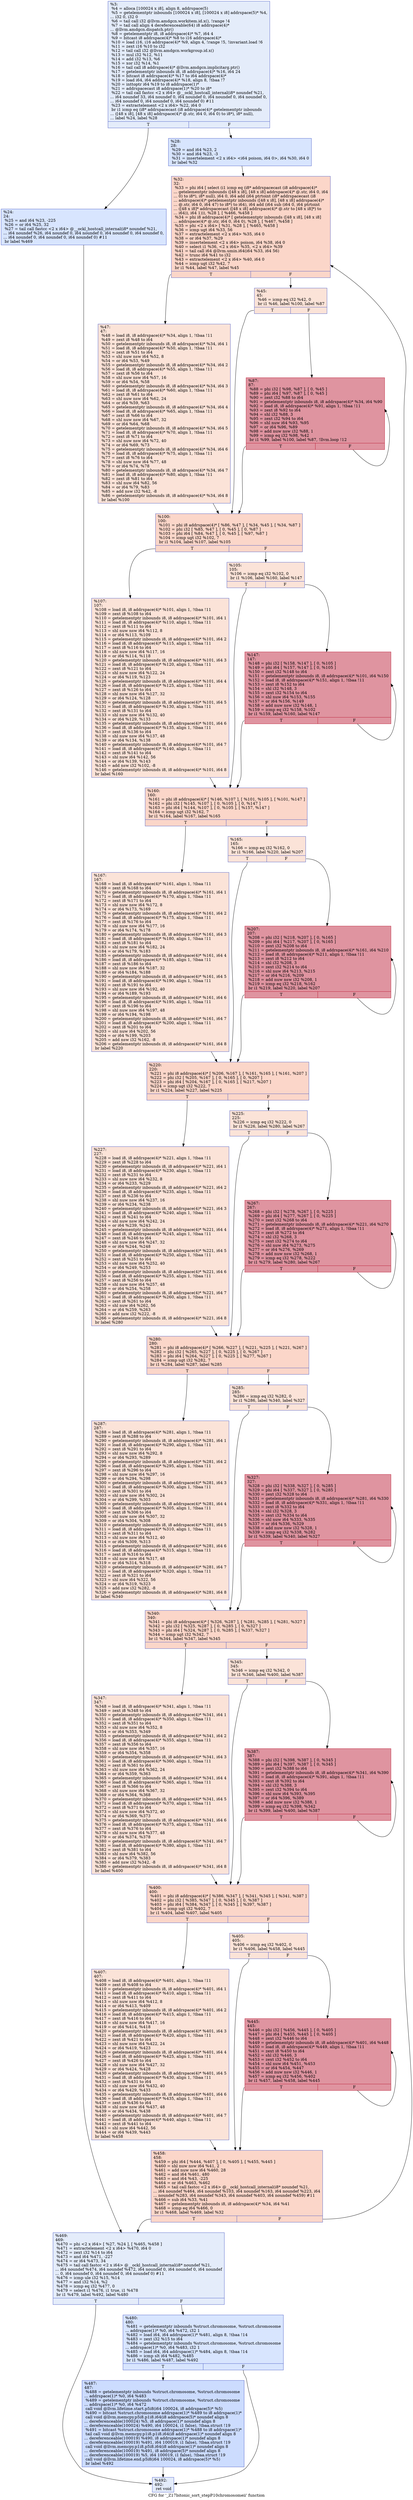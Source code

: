 digraph "CFG for '_Z17bitonic_sort_stepP10chromosomeii' function" {
	label="CFG for '_Z17bitonic_sort_stepP10chromosomeii' function";

	Node0x481e3d0 [shape=record,color="#3d50c3ff", style=filled, fillcolor="#c1d4f470",label="{%3:\l  %4 = alloca [100024 x i8], align 8, addrspace(5)\l  %5 = getelementptr inbounds [100024 x i8], [100024 x i8] addrspace(5)* %4,\l... i32 0, i32 0\l  %6 = tail call i32 @llvm.amdgcn.workitem.id.x(), !range !4\l  %7 = tail call align 4 dereferenceable(64) i8 addrspace(4)*\l... @llvm.amdgcn.dispatch.ptr()\l  %8 = getelementptr i8, i8 addrspace(4)* %7, i64 4\l  %9 = bitcast i8 addrspace(4)* %8 to i16 addrspace(4)*\l  %10 = load i16, i16 addrspace(4)* %9, align 4, !range !5, !invariant.load !6\l  %11 = zext i16 %10 to i32\l  %12 = tail call i32 @llvm.amdgcn.workgroup.id.x()\l  %13 = mul i32 %12, %11\l  %14 = add i32 %13, %6\l  %15 = xor i32 %14, %1\l  %16 = tail call i8 addrspace(4)* @llvm.amdgcn.implicitarg.ptr()\l  %17 = getelementptr inbounds i8, i8 addrspace(4)* %16, i64 24\l  %18 = bitcast i8 addrspace(4)* %17 to i64 addrspace(4)*\l  %19 = load i64, i64 addrspace(4)* %18, align 8, !tbaa !7\l  %20 = inttoptr i64 %19 to i8 addrspace(1)*\l  %21 = addrspacecast i8 addrspace(1)* %20 to i8*\l  %22 = tail call fastcc \<2 x i64\> @__ockl_hostcall_internal(i8* noundef %21,\l... i64 noundef 33, i64 noundef 0, i64 noundef 0, i64 noundef 0, i64 noundef 0,\l... i64 noundef 0, i64 noundef 0, i64 noundef 0) #11\l  %23 = extractelement \<2 x i64\> %22, i64 0\l  br i1 icmp eq (i8* addrspacecast (i8 addrspace(4)* getelementptr inbounds\l... ([48 x i8], [48 x i8] addrspace(4)* @.str, i64 0, i64 0) to i8*), i8* null),\l... label %24, label %28\l|{<s0>T|<s1>F}}"];
	Node0x481e3d0:s0 -> Node0x4821330;
	Node0x481e3d0:s1 -> Node0x4821d20;
	Node0x4821330 [shape=record,color="#3d50c3ff", style=filled, fillcolor="#a7c5fe70",label="{%24:\l24:                                               \l  %25 = and i64 %23, -225\l  %26 = or i64 %25, 32\l  %27 = tail call fastcc \<2 x i64\> @__ockl_hostcall_internal(i8* noundef %21,\l... i64 noundef %26, i64 noundef 0, i64 noundef 0, i64 noundef 0, i64 noundef 0,\l... i64 noundef 0, i64 noundef 0, i64 noundef 0) #11\l  br label %469\l}"];
	Node0x4821330 -> Node0x4821fe0;
	Node0x4821d20 [shape=record,color="#3d50c3ff", style=filled, fillcolor="#a7c5fe70",label="{%28:\l28:                                               \l  %29 = and i64 %23, 2\l  %30 = and i64 %23, -3\l  %31 = insertelement \<2 x i64\> \<i64 poison, i64 0\>, i64 %30, i64 0\l  br label %32\l}"];
	Node0x4821d20 -> Node0x4822b80;
	Node0x4822b80 [shape=record,color="#3d50c3ff", style=filled, fillcolor="#f6a38570",label="{%32:\l32:                                               \l  %33 = phi i64 [ select (i1 icmp eq (i8* addrspacecast (i8 addrspace(4)*\l... getelementptr inbounds ([48 x i8], [48 x i8] addrspace(4)* @.str, i64 0, i64\l... 0) to i8*), i8* null), i64 0, i64 add (i64 ptrtoint (i8* addrspacecast (i8\l... addrspace(4)* getelementptr inbounds ([48 x i8], [48 x i8] addrspace(4)*\l... @.str, i64 0, i64 47) to i8*) to i64), i64 add (i64 sub (i64 0, i64 ptrtoint\l... ([48 x i8]* addrspacecast ([48 x i8] addrspace(4)* @.str to [48 x i8]*) to\l... i64)), i64 1))), %28 ], [ %466, %458 ]\l  %34 = phi i8 addrspace(4)* [ getelementptr inbounds ([48 x i8], [48 x i8]\l... addrspace(4)* @.str, i64 0, i64 0), %28 ], [ %467, %458 ]\l  %35 = phi \<2 x i64\> [ %31, %28 ], [ %465, %458 ]\l  %36 = icmp ugt i64 %33, 56\l  %37 = extractelement \<2 x i64\> %35, i64 0\l  %38 = or i64 %37, %29\l  %39 = insertelement \<2 x i64\> poison, i64 %38, i64 0\l  %40 = select i1 %36, \<2 x i64\> %35, \<2 x i64\> %39\l  %41 = tail call i64 @llvm.umin.i64(i64 %33, i64 56)\l  %42 = trunc i64 %41 to i32\l  %43 = extractelement \<2 x i64\> %40, i64 0\l  %44 = icmp ugt i32 %42, 7\l  br i1 %44, label %47, label %45\l|{<s0>T|<s1>F}}"];
	Node0x4822b80:s0 -> Node0x4823bf0;
	Node0x4822b80:s1 -> Node0x4823c80;
	Node0x4823c80 [shape=record,color="#3d50c3ff", style=filled, fillcolor="#f6bfa670",label="{%45:\l45:                                               \l  %46 = icmp eq i32 %42, 0\l  br i1 %46, label %100, label %87\l|{<s0>T|<s1>F}}"];
	Node0x4823c80:s0 -> Node0x4823e50;
	Node0x4823c80:s1 -> Node0x4823ea0;
	Node0x4823bf0 [shape=record,color="#3d50c3ff", style=filled, fillcolor="#f6bfa670",label="{%47:\l47:                                               \l  %48 = load i8, i8 addrspace(4)* %34, align 1, !tbaa !11\l  %49 = zext i8 %48 to i64\l  %50 = getelementptr inbounds i8, i8 addrspace(4)* %34, i64 1\l  %51 = load i8, i8 addrspace(4)* %50, align 1, !tbaa !11\l  %52 = zext i8 %51 to i64\l  %53 = shl nuw nsw i64 %52, 8\l  %54 = or i64 %53, %49\l  %55 = getelementptr inbounds i8, i8 addrspace(4)* %34, i64 2\l  %56 = load i8, i8 addrspace(4)* %55, align 1, !tbaa !11\l  %57 = zext i8 %56 to i64\l  %58 = shl nuw nsw i64 %57, 16\l  %59 = or i64 %54, %58\l  %60 = getelementptr inbounds i8, i8 addrspace(4)* %34, i64 3\l  %61 = load i8, i8 addrspace(4)* %60, align 1, !tbaa !11\l  %62 = zext i8 %61 to i64\l  %63 = shl nuw nsw i64 %62, 24\l  %64 = or i64 %59, %63\l  %65 = getelementptr inbounds i8, i8 addrspace(4)* %34, i64 4\l  %66 = load i8, i8 addrspace(4)* %65, align 1, !tbaa !11\l  %67 = zext i8 %66 to i64\l  %68 = shl nuw nsw i64 %67, 32\l  %69 = or i64 %64, %68\l  %70 = getelementptr inbounds i8, i8 addrspace(4)* %34, i64 5\l  %71 = load i8, i8 addrspace(4)* %70, align 1, !tbaa !11\l  %72 = zext i8 %71 to i64\l  %73 = shl nuw nsw i64 %72, 40\l  %74 = or i64 %69, %73\l  %75 = getelementptr inbounds i8, i8 addrspace(4)* %34, i64 6\l  %76 = load i8, i8 addrspace(4)* %75, align 1, !tbaa !11\l  %77 = zext i8 %76 to i64\l  %78 = shl nuw nsw i64 %77, 48\l  %79 = or i64 %74, %78\l  %80 = getelementptr inbounds i8, i8 addrspace(4)* %34, i64 7\l  %81 = load i8, i8 addrspace(4)* %80, align 1, !tbaa !11\l  %82 = zext i8 %81 to i64\l  %83 = shl nuw i64 %82, 56\l  %84 = or i64 %79, %83\l  %85 = add nsw i32 %42, -8\l  %86 = getelementptr inbounds i8, i8 addrspace(4)* %34, i64 8\l  br label %100\l}"];
	Node0x4823bf0 -> Node0x4823e50;
	Node0x4823ea0 [shape=record,color="#b70d28ff", style=filled, fillcolor="#b70d2870",label="{%87:\l87:                                               \l  %88 = phi i32 [ %98, %87 ], [ 0, %45 ]\l  %89 = phi i64 [ %97, %87 ], [ 0, %45 ]\l  %90 = zext i32 %88 to i64\l  %91 = getelementptr inbounds i8, i8 addrspace(4)* %34, i64 %90\l  %92 = load i8, i8 addrspace(4)* %91, align 1, !tbaa !11\l  %93 = zext i8 %92 to i64\l  %94 = shl i32 %88, 3\l  %95 = zext i32 %94 to i64\l  %96 = shl nuw i64 %93, %95\l  %97 = or i64 %96, %89\l  %98 = add nuw nsw i32 %88, 1\l  %99 = icmp eq i32 %98, %42\l  br i1 %99, label %100, label %87, !llvm.loop !12\l|{<s0>T|<s1>F}}"];
	Node0x4823ea0:s0 -> Node0x4823e50;
	Node0x4823ea0:s1 -> Node0x4823ea0;
	Node0x4823e50 [shape=record,color="#3d50c3ff", style=filled, fillcolor="#f6a38570",label="{%100:\l100:                                              \l  %101 = phi i8 addrspace(4)* [ %86, %47 ], [ %34, %45 ], [ %34, %87 ]\l  %102 = phi i32 [ %85, %47 ], [ 0, %45 ], [ 0, %87 ]\l  %103 = phi i64 [ %84, %47 ], [ 0, %45 ], [ %97, %87 ]\l  %104 = icmp ugt i32 %102, 7\l  br i1 %104, label %107, label %105\l|{<s0>T|<s1>F}}"];
	Node0x4823e50:s0 -> Node0x4826b40;
	Node0x4823e50:s1 -> Node0x4826b90;
	Node0x4826b90 [shape=record,color="#3d50c3ff", style=filled, fillcolor="#f6bfa670",label="{%105:\l105:                                              \l  %106 = icmp eq i32 %102, 0\l  br i1 %106, label %160, label %147\l|{<s0>T|<s1>F}}"];
	Node0x4826b90:s0 -> Node0x4826d60;
	Node0x4826b90:s1 -> Node0x4826db0;
	Node0x4826b40 [shape=record,color="#3d50c3ff", style=filled, fillcolor="#f6bfa670",label="{%107:\l107:                                              \l  %108 = load i8, i8 addrspace(4)* %101, align 1, !tbaa !11\l  %109 = zext i8 %108 to i64\l  %110 = getelementptr inbounds i8, i8 addrspace(4)* %101, i64 1\l  %111 = load i8, i8 addrspace(4)* %110, align 1, !tbaa !11\l  %112 = zext i8 %111 to i64\l  %113 = shl nuw nsw i64 %112, 8\l  %114 = or i64 %113, %109\l  %115 = getelementptr inbounds i8, i8 addrspace(4)* %101, i64 2\l  %116 = load i8, i8 addrspace(4)* %115, align 1, !tbaa !11\l  %117 = zext i8 %116 to i64\l  %118 = shl nuw nsw i64 %117, 16\l  %119 = or i64 %114, %118\l  %120 = getelementptr inbounds i8, i8 addrspace(4)* %101, i64 3\l  %121 = load i8, i8 addrspace(4)* %120, align 1, !tbaa !11\l  %122 = zext i8 %121 to i64\l  %123 = shl nuw nsw i64 %122, 24\l  %124 = or i64 %119, %123\l  %125 = getelementptr inbounds i8, i8 addrspace(4)* %101, i64 4\l  %126 = load i8, i8 addrspace(4)* %125, align 1, !tbaa !11\l  %127 = zext i8 %126 to i64\l  %128 = shl nuw nsw i64 %127, 32\l  %129 = or i64 %124, %128\l  %130 = getelementptr inbounds i8, i8 addrspace(4)* %101, i64 5\l  %131 = load i8, i8 addrspace(4)* %130, align 1, !tbaa !11\l  %132 = zext i8 %131 to i64\l  %133 = shl nuw nsw i64 %132, 40\l  %134 = or i64 %129, %133\l  %135 = getelementptr inbounds i8, i8 addrspace(4)* %101, i64 6\l  %136 = load i8, i8 addrspace(4)* %135, align 1, !tbaa !11\l  %137 = zext i8 %136 to i64\l  %138 = shl nuw nsw i64 %137, 48\l  %139 = or i64 %134, %138\l  %140 = getelementptr inbounds i8, i8 addrspace(4)* %101, i64 7\l  %141 = load i8, i8 addrspace(4)* %140, align 1, !tbaa !11\l  %142 = zext i8 %141 to i64\l  %143 = shl nuw i64 %142, 56\l  %144 = or i64 %139, %143\l  %145 = add nsw i32 %102, -8\l  %146 = getelementptr inbounds i8, i8 addrspace(4)* %101, i64 8\l  br label %160\l}"];
	Node0x4826b40 -> Node0x4826d60;
	Node0x4826db0 [shape=record,color="#b70d28ff", style=filled, fillcolor="#b70d2870",label="{%147:\l147:                                              \l  %148 = phi i32 [ %158, %147 ], [ 0, %105 ]\l  %149 = phi i64 [ %157, %147 ], [ 0, %105 ]\l  %150 = zext i32 %148 to i64\l  %151 = getelementptr inbounds i8, i8 addrspace(4)* %101, i64 %150\l  %152 = load i8, i8 addrspace(4)* %151, align 1, !tbaa !11\l  %153 = zext i8 %152 to i64\l  %154 = shl i32 %148, 3\l  %155 = zext i32 %154 to i64\l  %156 = shl nuw i64 %153, %155\l  %157 = or i64 %156, %149\l  %158 = add nuw nsw i32 %148, 1\l  %159 = icmp eq i32 %158, %102\l  br i1 %159, label %160, label %147\l|{<s0>T|<s1>F}}"];
	Node0x4826db0:s0 -> Node0x4826d60;
	Node0x4826db0:s1 -> Node0x4826db0;
	Node0x4826d60 [shape=record,color="#3d50c3ff", style=filled, fillcolor="#f6a38570",label="{%160:\l160:                                              \l  %161 = phi i8 addrspace(4)* [ %146, %107 ], [ %101, %105 ], [ %101, %147 ]\l  %162 = phi i32 [ %145, %107 ], [ 0, %105 ], [ 0, %147 ]\l  %163 = phi i64 [ %144, %107 ], [ 0, %105 ], [ %157, %147 ]\l  %164 = icmp ugt i32 %162, 7\l  br i1 %164, label %167, label %165\l|{<s0>T|<s1>F}}"];
	Node0x4826d60:s0 -> Node0x4829250;
	Node0x4826d60:s1 -> Node0x48292a0;
	Node0x48292a0 [shape=record,color="#3d50c3ff", style=filled, fillcolor="#f6bfa670",label="{%165:\l165:                                              \l  %166 = icmp eq i32 %162, 0\l  br i1 %166, label %220, label %207\l|{<s0>T|<s1>F}}"];
	Node0x48292a0:s0 -> Node0x4829430;
	Node0x48292a0:s1 -> Node0x4829480;
	Node0x4829250 [shape=record,color="#3d50c3ff", style=filled, fillcolor="#f6bfa670",label="{%167:\l167:                                              \l  %168 = load i8, i8 addrspace(4)* %161, align 1, !tbaa !11\l  %169 = zext i8 %168 to i64\l  %170 = getelementptr inbounds i8, i8 addrspace(4)* %161, i64 1\l  %171 = load i8, i8 addrspace(4)* %170, align 1, !tbaa !11\l  %172 = zext i8 %171 to i64\l  %173 = shl nuw nsw i64 %172, 8\l  %174 = or i64 %173, %169\l  %175 = getelementptr inbounds i8, i8 addrspace(4)* %161, i64 2\l  %176 = load i8, i8 addrspace(4)* %175, align 1, !tbaa !11\l  %177 = zext i8 %176 to i64\l  %178 = shl nuw nsw i64 %177, 16\l  %179 = or i64 %174, %178\l  %180 = getelementptr inbounds i8, i8 addrspace(4)* %161, i64 3\l  %181 = load i8, i8 addrspace(4)* %180, align 1, !tbaa !11\l  %182 = zext i8 %181 to i64\l  %183 = shl nuw nsw i64 %182, 24\l  %184 = or i64 %179, %183\l  %185 = getelementptr inbounds i8, i8 addrspace(4)* %161, i64 4\l  %186 = load i8, i8 addrspace(4)* %185, align 1, !tbaa !11\l  %187 = zext i8 %186 to i64\l  %188 = shl nuw nsw i64 %187, 32\l  %189 = or i64 %184, %188\l  %190 = getelementptr inbounds i8, i8 addrspace(4)* %161, i64 5\l  %191 = load i8, i8 addrspace(4)* %190, align 1, !tbaa !11\l  %192 = zext i8 %191 to i64\l  %193 = shl nuw nsw i64 %192, 40\l  %194 = or i64 %189, %193\l  %195 = getelementptr inbounds i8, i8 addrspace(4)* %161, i64 6\l  %196 = load i8, i8 addrspace(4)* %195, align 1, !tbaa !11\l  %197 = zext i8 %196 to i64\l  %198 = shl nuw nsw i64 %197, 48\l  %199 = or i64 %194, %198\l  %200 = getelementptr inbounds i8, i8 addrspace(4)* %161, i64 7\l  %201 = load i8, i8 addrspace(4)* %200, align 1, !tbaa !11\l  %202 = zext i8 %201 to i64\l  %203 = shl nuw i64 %202, 56\l  %204 = or i64 %199, %203\l  %205 = add nsw i32 %162, -8\l  %206 = getelementptr inbounds i8, i8 addrspace(4)* %161, i64 8\l  br label %220\l}"];
	Node0x4829250 -> Node0x4829430;
	Node0x4829480 [shape=record,color="#b70d28ff", style=filled, fillcolor="#b70d2870",label="{%207:\l207:                                              \l  %208 = phi i32 [ %218, %207 ], [ 0, %165 ]\l  %209 = phi i64 [ %217, %207 ], [ 0, %165 ]\l  %210 = zext i32 %208 to i64\l  %211 = getelementptr inbounds i8, i8 addrspace(4)* %161, i64 %210\l  %212 = load i8, i8 addrspace(4)* %211, align 1, !tbaa !11\l  %213 = zext i8 %212 to i64\l  %214 = shl i32 %208, 3\l  %215 = zext i32 %214 to i64\l  %216 = shl nuw i64 %213, %215\l  %217 = or i64 %216, %209\l  %218 = add nuw nsw i32 %208, 1\l  %219 = icmp eq i32 %218, %162\l  br i1 %219, label %220, label %207\l|{<s0>T|<s1>F}}"];
	Node0x4829480:s0 -> Node0x4829430;
	Node0x4829480:s1 -> Node0x4829480;
	Node0x4829430 [shape=record,color="#3d50c3ff", style=filled, fillcolor="#f6a38570",label="{%220:\l220:                                              \l  %221 = phi i8 addrspace(4)* [ %206, %167 ], [ %161, %165 ], [ %161, %207 ]\l  %222 = phi i32 [ %205, %167 ], [ 0, %165 ], [ 0, %207 ]\l  %223 = phi i64 [ %204, %167 ], [ 0, %165 ], [ %217, %207 ]\l  %224 = icmp ugt i32 %222, 7\l  br i1 %224, label %227, label %225\l|{<s0>T|<s1>F}}"];
	Node0x4829430:s0 -> Node0x482b4d0;
	Node0x4829430:s1 -> Node0x482b520;
	Node0x482b520 [shape=record,color="#3d50c3ff", style=filled, fillcolor="#f6bfa670",label="{%225:\l225:                                              \l  %226 = icmp eq i32 %222, 0\l  br i1 %226, label %280, label %267\l|{<s0>T|<s1>F}}"];
	Node0x482b520:s0 -> Node0x482b6b0;
	Node0x482b520:s1 -> Node0x482b700;
	Node0x482b4d0 [shape=record,color="#3d50c3ff", style=filled, fillcolor="#f6bfa670",label="{%227:\l227:                                              \l  %228 = load i8, i8 addrspace(4)* %221, align 1, !tbaa !11\l  %229 = zext i8 %228 to i64\l  %230 = getelementptr inbounds i8, i8 addrspace(4)* %221, i64 1\l  %231 = load i8, i8 addrspace(4)* %230, align 1, !tbaa !11\l  %232 = zext i8 %231 to i64\l  %233 = shl nuw nsw i64 %232, 8\l  %234 = or i64 %233, %229\l  %235 = getelementptr inbounds i8, i8 addrspace(4)* %221, i64 2\l  %236 = load i8, i8 addrspace(4)* %235, align 1, !tbaa !11\l  %237 = zext i8 %236 to i64\l  %238 = shl nuw nsw i64 %237, 16\l  %239 = or i64 %234, %238\l  %240 = getelementptr inbounds i8, i8 addrspace(4)* %221, i64 3\l  %241 = load i8, i8 addrspace(4)* %240, align 1, !tbaa !11\l  %242 = zext i8 %241 to i64\l  %243 = shl nuw nsw i64 %242, 24\l  %244 = or i64 %239, %243\l  %245 = getelementptr inbounds i8, i8 addrspace(4)* %221, i64 4\l  %246 = load i8, i8 addrspace(4)* %245, align 1, !tbaa !11\l  %247 = zext i8 %246 to i64\l  %248 = shl nuw nsw i64 %247, 32\l  %249 = or i64 %244, %248\l  %250 = getelementptr inbounds i8, i8 addrspace(4)* %221, i64 5\l  %251 = load i8, i8 addrspace(4)* %250, align 1, !tbaa !11\l  %252 = zext i8 %251 to i64\l  %253 = shl nuw nsw i64 %252, 40\l  %254 = or i64 %249, %253\l  %255 = getelementptr inbounds i8, i8 addrspace(4)* %221, i64 6\l  %256 = load i8, i8 addrspace(4)* %255, align 1, !tbaa !11\l  %257 = zext i8 %256 to i64\l  %258 = shl nuw nsw i64 %257, 48\l  %259 = or i64 %254, %258\l  %260 = getelementptr inbounds i8, i8 addrspace(4)* %221, i64 7\l  %261 = load i8, i8 addrspace(4)* %260, align 1, !tbaa !11\l  %262 = zext i8 %261 to i64\l  %263 = shl nuw i64 %262, 56\l  %264 = or i64 %259, %263\l  %265 = add nsw i32 %222, -8\l  %266 = getelementptr inbounds i8, i8 addrspace(4)* %221, i64 8\l  br label %280\l}"];
	Node0x482b4d0 -> Node0x482b6b0;
	Node0x482b700 [shape=record,color="#b70d28ff", style=filled, fillcolor="#b70d2870",label="{%267:\l267:                                              \l  %268 = phi i32 [ %278, %267 ], [ 0, %225 ]\l  %269 = phi i64 [ %277, %267 ], [ 0, %225 ]\l  %270 = zext i32 %268 to i64\l  %271 = getelementptr inbounds i8, i8 addrspace(4)* %221, i64 %270\l  %272 = load i8, i8 addrspace(4)* %271, align 1, !tbaa !11\l  %273 = zext i8 %272 to i64\l  %274 = shl i32 %268, 3\l  %275 = zext i32 %274 to i64\l  %276 = shl nuw i64 %273, %275\l  %277 = or i64 %276, %269\l  %278 = add nuw nsw i32 %268, 1\l  %279 = icmp eq i32 %278, %222\l  br i1 %279, label %280, label %267\l|{<s0>T|<s1>F}}"];
	Node0x482b700:s0 -> Node0x482b6b0;
	Node0x482b700:s1 -> Node0x482b700;
	Node0x482b6b0 [shape=record,color="#3d50c3ff", style=filled, fillcolor="#f6a38570",label="{%280:\l280:                                              \l  %281 = phi i8 addrspace(4)* [ %266, %227 ], [ %221, %225 ], [ %221, %267 ]\l  %282 = phi i32 [ %265, %227 ], [ 0, %225 ], [ 0, %267 ]\l  %283 = phi i64 [ %264, %227 ], [ 0, %225 ], [ %277, %267 ]\l  %284 = icmp ugt i32 %282, 7\l  br i1 %284, label %287, label %285\l|{<s0>T|<s1>F}}"];
	Node0x482b6b0:s0 -> Node0x482df20;
	Node0x482b6b0:s1 -> Node0x482df70;
	Node0x482df70 [shape=record,color="#3d50c3ff", style=filled, fillcolor="#f6bfa670",label="{%285:\l285:                                              \l  %286 = icmp eq i32 %282, 0\l  br i1 %286, label %340, label %327\l|{<s0>T|<s1>F}}"];
	Node0x482df70:s0 -> Node0x482e100;
	Node0x482df70:s1 -> Node0x482e150;
	Node0x482df20 [shape=record,color="#3d50c3ff", style=filled, fillcolor="#f6bfa670",label="{%287:\l287:                                              \l  %288 = load i8, i8 addrspace(4)* %281, align 1, !tbaa !11\l  %289 = zext i8 %288 to i64\l  %290 = getelementptr inbounds i8, i8 addrspace(4)* %281, i64 1\l  %291 = load i8, i8 addrspace(4)* %290, align 1, !tbaa !11\l  %292 = zext i8 %291 to i64\l  %293 = shl nuw nsw i64 %292, 8\l  %294 = or i64 %293, %289\l  %295 = getelementptr inbounds i8, i8 addrspace(4)* %281, i64 2\l  %296 = load i8, i8 addrspace(4)* %295, align 1, !tbaa !11\l  %297 = zext i8 %296 to i64\l  %298 = shl nuw nsw i64 %297, 16\l  %299 = or i64 %294, %298\l  %300 = getelementptr inbounds i8, i8 addrspace(4)* %281, i64 3\l  %301 = load i8, i8 addrspace(4)* %300, align 1, !tbaa !11\l  %302 = zext i8 %301 to i64\l  %303 = shl nuw nsw i64 %302, 24\l  %304 = or i64 %299, %303\l  %305 = getelementptr inbounds i8, i8 addrspace(4)* %281, i64 4\l  %306 = load i8, i8 addrspace(4)* %305, align 1, !tbaa !11\l  %307 = zext i8 %306 to i64\l  %308 = shl nuw nsw i64 %307, 32\l  %309 = or i64 %304, %308\l  %310 = getelementptr inbounds i8, i8 addrspace(4)* %281, i64 5\l  %311 = load i8, i8 addrspace(4)* %310, align 1, !tbaa !11\l  %312 = zext i8 %311 to i64\l  %313 = shl nuw nsw i64 %312, 40\l  %314 = or i64 %309, %313\l  %315 = getelementptr inbounds i8, i8 addrspace(4)* %281, i64 6\l  %316 = load i8, i8 addrspace(4)* %315, align 1, !tbaa !11\l  %317 = zext i8 %316 to i64\l  %318 = shl nuw nsw i64 %317, 48\l  %319 = or i64 %314, %318\l  %320 = getelementptr inbounds i8, i8 addrspace(4)* %281, i64 7\l  %321 = load i8, i8 addrspace(4)* %320, align 1, !tbaa !11\l  %322 = zext i8 %321 to i64\l  %323 = shl nuw i64 %322, 56\l  %324 = or i64 %319, %323\l  %325 = add nsw i32 %282, -8\l  %326 = getelementptr inbounds i8, i8 addrspace(4)* %281, i64 8\l  br label %340\l}"];
	Node0x482df20 -> Node0x482e100;
	Node0x482e150 [shape=record,color="#b70d28ff", style=filled, fillcolor="#b70d2870",label="{%327:\l327:                                              \l  %328 = phi i32 [ %338, %327 ], [ 0, %285 ]\l  %329 = phi i64 [ %337, %327 ], [ 0, %285 ]\l  %330 = zext i32 %328 to i64\l  %331 = getelementptr inbounds i8, i8 addrspace(4)* %281, i64 %330\l  %332 = load i8, i8 addrspace(4)* %331, align 1, !tbaa !11\l  %333 = zext i8 %332 to i64\l  %334 = shl i32 %328, 3\l  %335 = zext i32 %334 to i64\l  %336 = shl nuw i64 %333, %335\l  %337 = or i64 %336, %329\l  %338 = add nuw nsw i32 %328, 1\l  %339 = icmp eq i32 %338, %282\l  br i1 %339, label %340, label %327\l|{<s0>T|<s1>F}}"];
	Node0x482e150:s0 -> Node0x482e100;
	Node0x482e150:s1 -> Node0x482e150;
	Node0x482e100 [shape=record,color="#3d50c3ff", style=filled, fillcolor="#f6a38570",label="{%340:\l340:                                              \l  %341 = phi i8 addrspace(4)* [ %326, %287 ], [ %281, %285 ], [ %281, %327 ]\l  %342 = phi i32 [ %325, %287 ], [ 0, %285 ], [ 0, %327 ]\l  %343 = phi i64 [ %324, %287 ], [ 0, %285 ], [ %337, %327 ]\l  %344 = icmp ugt i32 %342, 7\l  br i1 %344, label %347, label %345\l|{<s0>T|<s1>F}}"];
	Node0x482e100:s0 -> Node0x481f680;
	Node0x482e100:s1 -> Node0x481f6d0;
	Node0x481f6d0 [shape=record,color="#3d50c3ff", style=filled, fillcolor="#f6bfa670",label="{%345:\l345:                                              \l  %346 = icmp eq i32 %342, 0\l  br i1 %346, label %400, label %387\l|{<s0>T|<s1>F}}"];
	Node0x481f6d0:s0 -> Node0x481f860;
	Node0x481f6d0:s1 -> Node0x481f8b0;
	Node0x481f680 [shape=record,color="#3d50c3ff", style=filled, fillcolor="#f6bfa670",label="{%347:\l347:                                              \l  %348 = load i8, i8 addrspace(4)* %341, align 1, !tbaa !11\l  %349 = zext i8 %348 to i64\l  %350 = getelementptr inbounds i8, i8 addrspace(4)* %341, i64 1\l  %351 = load i8, i8 addrspace(4)* %350, align 1, !tbaa !11\l  %352 = zext i8 %351 to i64\l  %353 = shl nuw nsw i64 %352, 8\l  %354 = or i64 %353, %349\l  %355 = getelementptr inbounds i8, i8 addrspace(4)* %341, i64 2\l  %356 = load i8, i8 addrspace(4)* %355, align 1, !tbaa !11\l  %357 = zext i8 %356 to i64\l  %358 = shl nuw nsw i64 %357, 16\l  %359 = or i64 %354, %358\l  %360 = getelementptr inbounds i8, i8 addrspace(4)* %341, i64 3\l  %361 = load i8, i8 addrspace(4)* %360, align 1, !tbaa !11\l  %362 = zext i8 %361 to i64\l  %363 = shl nuw nsw i64 %362, 24\l  %364 = or i64 %359, %363\l  %365 = getelementptr inbounds i8, i8 addrspace(4)* %341, i64 4\l  %366 = load i8, i8 addrspace(4)* %365, align 1, !tbaa !11\l  %367 = zext i8 %366 to i64\l  %368 = shl nuw nsw i64 %367, 32\l  %369 = or i64 %364, %368\l  %370 = getelementptr inbounds i8, i8 addrspace(4)* %341, i64 5\l  %371 = load i8, i8 addrspace(4)* %370, align 1, !tbaa !11\l  %372 = zext i8 %371 to i64\l  %373 = shl nuw nsw i64 %372, 40\l  %374 = or i64 %369, %373\l  %375 = getelementptr inbounds i8, i8 addrspace(4)* %341, i64 6\l  %376 = load i8, i8 addrspace(4)* %375, align 1, !tbaa !11\l  %377 = zext i8 %376 to i64\l  %378 = shl nuw nsw i64 %377, 48\l  %379 = or i64 %374, %378\l  %380 = getelementptr inbounds i8, i8 addrspace(4)* %341, i64 7\l  %381 = load i8, i8 addrspace(4)* %380, align 1, !tbaa !11\l  %382 = zext i8 %381 to i64\l  %383 = shl nuw i64 %382, 56\l  %384 = or i64 %379, %383\l  %385 = add nsw i32 %342, -8\l  %386 = getelementptr inbounds i8, i8 addrspace(4)* %341, i64 8\l  br label %400\l}"];
	Node0x481f680 -> Node0x481f860;
	Node0x481f8b0 [shape=record,color="#b70d28ff", style=filled, fillcolor="#b70d2870",label="{%387:\l387:                                              \l  %388 = phi i32 [ %398, %387 ], [ 0, %345 ]\l  %389 = phi i64 [ %397, %387 ], [ 0, %345 ]\l  %390 = zext i32 %388 to i64\l  %391 = getelementptr inbounds i8, i8 addrspace(4)* %341, i64 %390\l  %392 = load i8, i8 addrspace(4)* %391, align 1, !tbaa !11\l  %393 = zext i8 %392 to i64\l  %394 = shl i32 %388, 3\l  %395 = zext i32 %394 to i64\l  %396 = shl nuw i64 %393, %395\l  %397 = or i64 %396, %389\l  %398 = add nuw nsw i32 %388, 1\l  %399 = icmp eq i32 %398, %342\l  br i1 %399, label %400, label %387\l|{<s0>T|<s1>F}}"];
	Node0x481f8b0:s0 -> Node0x481f860;
	Node0x481f8b0:s1 -> Node0x481f8b0;
	Node0x481f860 [shape=record,color="#3d50c3ff", style=filled, fillcolor="#f6a38570",label="{%400:\l400:                                              \l  %401 = phi i8 addrspace(4)* [ %386, %347 ], [ %341, %345 ], [ %341, %387 ]\l  %402 = phi i32 [ %385, %347 ], [ 0, %345 ], [ 0, %387 ]\l  %403 = phi i64 [ %384, %347 ], [ 0, %345 ], [ %397, %387 ]\l  %404 = icmp ugt i32 %402, 7\l  br i1 %404, label %407, label %405\l|{<s0>T|<s1>F}}"];
	Node0x481f860:s0 -> Node0x4833400;
	Node0x481f860:s1 -> Node0x4833450;
	Node0x4833450 [shape=record,color="#3d50c3ff", style=filled, fillcolor="#f6bfa670",label="{%405:\l405:                                              \l  %406 = icmp eq i32 %402, 0\l  br i1 %406, label %458, label %445\l|{<s0>T|<s1>F}}"];
	Node0x4833450:s0 -> Node0x4823120;
	Node0x4833450:s1 -> Node0x48335e0;
	Node0x4833400 [shape=record,color="#3d50c3ff", style=filled, fillcolor="#f6bfa670",label="{%407:\l407:                                              \l  %408 = load i8, i8 addrspace(4)* %401, align 1, !tbaa !11\l  %409 = zext i8 %408 to i64\l  %410 = getelementptr inbounds i8, i8 addrspace(4)* %401, i64 1\l  %411 = load i8, i8 addrspace(4)* %410, align 1, !tbaa !11\l  %412 = zext i8 %411 to i64\l  %413 = shl nuw nsw i64 %412, 8\l  %414 = or i64 %413, %409\l  %415 = getelementptr inbounds i8, i8 addrspace(4)* %401, i64 2\l  %416 = load i8, i8 addrspace(4)* %415, align 1, !tbaa !11\l  %417 = zext i8 %416 to i64\l  %418 = shl nuw nsw i64 %417, 16\l  %419 = or i64 %414, %418\l  %420 = getelementptr inbounds i8, i8 addrspace(4)* %401, i64 3\l  %421 = load i8, i8 addrspace(4)* %420, align 1, !tbaa !11\l  %422 = zext i8 %421 to i64\l  %423 = shl nuw nsw i64 %422, 24\l  %424 = or i64 %419, %423\l  %425 = getelementptr inbounds i8, i8 addrspace(4)* %401, i64 4\l  %426 = load i8, i8 addrspace(4)* %425, align 1, !tbaa !11\l  %427 = zext i8 %426 to i64\l  %428 = shl nuw nsw i64 %427, 32\l  %429 = or i64 %424, %428\l  %430 = getelementptr inbounds i8, i8 addrspace(4)* %401, i64 5\l  %431 = load i8, i8 addrspace(4)* %430, align 1, !tbaa !11\l  %432 = zext i8 %431 to i64\l  %433 = shl nuw nsw i64 %432, 40\l  %434 = or i64 %429, %433\l  %435 = getelementptr inbounds i8, i8 addrspace(4)* %401, i64 6\l  %436 = load i8, i8 addrspace(4)* %435, align 1, !tbaa !11\l  %437 = zext i8 %436 to i64\l  %438 = shl nuw nsw i64 %437, 48\l  %439 = or i64 %434, %438\l  %440 = getelementptr inbounds i8, i8 addrspace(4)* %401, i64 7\l  %441 = load i8, i8 addrspace(4)* %440, align 1, !tbaa !11\l  %442 = zext i8 %441 to i64\l  %443 = shl nuw i64 %442, 56\l  %444 = or i64 %439, %443\l  br label %458\l}"];
	Node0x4833400 -> Node0x4823120;
	Node0x48335e0 [shape=record,color="#b70d28ff", style=filled, fillcolor="#b70d2870",label="{%445:\l445:                                              \l  %446 = phi i32 [ %456, %445 ], [ 0, %405 ]\l  %447 = phi i64 [ %455, %445 ], [ 0, %405 ]\l  %448 = zext i32 %446 to i64\l  %449 = getelementptr inbounds i8, i8 addrspace(4)* %401, i64 %448\l  %450 = load i8, i8 addrspace(4)* %449, align 1, !tbaa !11\l  %451 = zext i8 %450 to i64\l  %452 = shl i32 %446, 3\l  %453 = zext i32 %452 to i64\l  %454 = shl nuw i64 %451, %453\l  %455 = or i64 %454, %447\l  %456 = add nuw nsw i32 %446, 1\l  %457 = icmp eq i32 %456, %402\l  br i1 %457, label %458, label %445\l|{<s0>T|<s1>F}}"];
	Node0x48335e0:s0 -> Node0x4823120;
	Node0x48335e0:s1 -> Node0x48335e0;
	Node0x4823120 [shape=record,color="#3d50c3ff", style=filled, fillcolor="#f6a38570",label="{%458:\l458:                                              \l  %459 = phi i64 [ %444, %407 ], [ 0, %405 ], [ %455, %445 ]\l  %460 = shl nuw nsw i64 %41, 2\l  %461 = add nuw nsw i64 %460, 28\l  %462 = and i64 %461, 480\l  %463 = and i64 %43, -225\l  %464 = or i64 %463, %462\l  %465 = tail call fastcc \<2 x i64\> @__ockl_hostcall_internal(i8* noundef %21,\l... i64 noundef %464, i64 noundef %103, i64 noundef %163, i64 noundef %223, i64\l... noundef %283, i64 noundef %343, i64 noundef %403, i64 noundef %459) #11\l  %466 = sub i64 %33, %41\l  %467 = getelementptr inbounds i8, i8 addrspace(4)* %34, i64 %41\l  %468 = icmp eq i64 %466, 0\l  br i1 %468, label %469, label %32\l|{<s0>T|<s1>F}}"];
	Node0x4823120:s0 -> Node0x4821fe0;
	Node0x4823120:s1 -> Node0x4822b80;
	Node0x4821fe0 [shape=record,color="#3d50c3ff", style=filled, fillcolor="#c1d4f470",label="{%469:\l469:                                              \l  %470 = phi \<2 x i64\> [ %27, %24 ], [ %465, %458 ]\l  %471 = extractelement \<2 x i64\> %470, i64 0\l  %472 = zext i32 %14 to i64\l  %473 = and i64 %471, -227\l  %474 = or i64 %473, 34\l  %475 = tail call fastcc \<2 x i64\> @__ockl_hostcall_internal(i8* noundef %21,\l... i64 noundef %474, i64 noundef %472, i64 noundef 0, i64 noundef 0, i64 noundef\l... 0, i64 noundef 0, i64 noundef 0, i64 noundef 0) #11\l  %476 = icmp ule i32 %15, %14\l  %477 = and i32 %14, %2\l  %478 = icmp eq i32 %477, 0\l  %479 = select i1 %476, i1 true, i1 %478\l  br i1 %479, label %492, label %480\l|{<s0>T|<s1>F}}"];
	Node0x4821fe0:s0 -> Node0x4836130;
	Node0x4821fe0:s1 -> Node0x4836180;
	Node0x4836180 [shape=record,color="#3d50c3ff", style=filled, fillcolor="#a7c5fe70",label="{%480:\l480:                                              \l  %481 = getelementptr inbounds %struct.chromosome, %struct.chromosome\l... addrspace(1)* %0, i64 %472, i32 1\l  %482 = load i64, i64 addrspace(1)* %481, align 8, !tbaa !14\l  %483 = zext i32 %15 to i64\l  %484 = getelementptr inbounds %struct.chromosome, %struct.chromosome\l... addrspace(1)* %0, i64 %483, i32 1\l  %485 = load i64, i64 addrspace(1)* %484, align 8, !tbaa !14\l  %486 = icmp slt i64 %482, %485\l  br i1 %486, label %487, label %492\l|{<s0>T|<s1>F}}"];
	Node0x4836180:s0 -> Node0x4837080;
	Node0x4836180:s1 -> Node0x4836130;
	Node0x4837080 [shape=record,color="#3d50c3ff", style=filled, fillcolor="#8caffe70",label="{%487:\l487:                                              \l  %488 = getelementptr inbounds %struct.chromosome, %struct.chromosome\l... addrspace(1)* %0, i64 %483\l  %489 = getelementptr inbounds %struct.chromosome, %struct.chromosome\l... addrspace(1)* %0, i64 %472\l  call void @llvm.lifetime.start.p5i8(i64 100024, i8 addrspace(5)* %5)\l  %490 = bitcast %struct.chromosome addrspace(1)* %489 to i8 addrspace(1)*\l  call void @llvm.memcpy.p5i8.p1i8.i64(i8 addrspace(5)* noundef align 8\l... dereferenceable(100024) %5, i8 addrspace(1)* noundef align 8\l... dereferenceable(100024) %490, i64 100024, i1 false), !tbaa.struct !19\l  %491 = bitcast %struct.chromosome addrspace(1)* %488 to i8 addrspace(1)*\l  tail call void @llvm.memcpy.p1i8.p1i8.i64(i8 addrspace(1)* noundef align 8\l... dereferenceable(100019) %490, i8 addrspace(1)* noundef align 8\l... dereferenceable(100019) %491, i64 100019, i1 false), !tbaa.struct !19\l  call void @llvm.memcpy.p1i8.p5i8.i64(i8 addrspace(1)* noundef align 8\l... dereferenceable(100019) %491, i8 addrspace(5)* noundef align 8\l... dereferenceable(100019) %5, i64 100019, i1 false), !tbaa.struct !19\l  call void @llvm.lifetime.end.p5i8(i64 100024, i8 addrspace(5)* %5)\l  br label %492\l}"];
	Node0x4837080 -> Node0x4836130;
	Node0x4836130 [shape=record,color="#3d50c3ff", style=filled, fillcolor="#c1d4f470",label="{%492:\l492:                                              \l  ret void\l}"];
}
